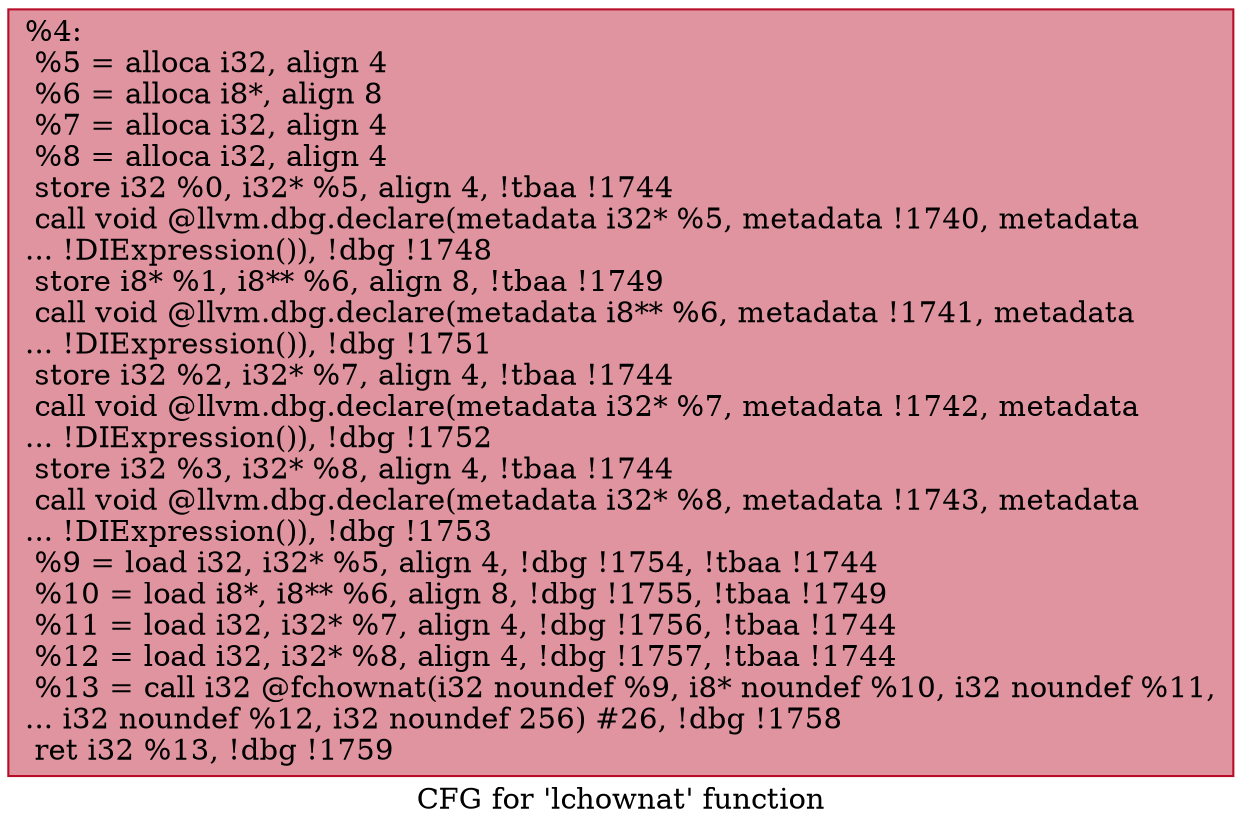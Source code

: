 digraph "CFG for 'lchownat' function" {
	label="CFG for 'lchownat' function";

	Node0x192c240 [shape=record,color="#b70d28ff", style=filled, fillcolor="#b70d2870",label="{%4:\l  %5 = alloca i32, align 4\l  %6 = alloca i8*, align 8\l  %7 = alloca i32, align 4\l  %8 = alloca i32, align 4\l  store i32 %0, i32* %5, align 4, !tbaa !1744\l  call void @llvm.dbg.declare(metadata i32* %5, metadata !1740, metadata\l... !DIExpression()), !dbg !1748\l  store i8* %1, i8** %6, align 8, !tbaa !1749\l  call void @llvm.dbg.declare(metadata i8** %6, metadata !1741, metadata\l... !DIExpression()), !dbg !1751\l  store i32 %2, i32* %7, align 4, !tbaa !1744\l  call void @llvm.dbg.declare(metadata i32* %7, metadata !1742, metadata\l... !DIExpression()), !dbg !1752\l  store i32 %3, i32* %8, align 4, !tbaa !1744\l  call void @llvm.dbg.declare(metadata i32* %8, metadata !1743, metadata\l... !DIExpression()), !dbg !1753\l  %9 = load i32, i32* %5, align 4, !dbg !1754, !tbaa !1744\l  %10 = load i8*, i8** %6, align 8, !dbg !1755, !tbaa !1749\l  %11 = load i32, i32* %7, align 4, !dbg !1756, !tbaa !1744\l  %12 = load i32, i32* %8, align 4, !dbg !1757, !tbaa !1744\l  %13 = call i32 @fchownat(i32 noundef %9, i8* noundef %10, i32 noundef %11,\l... i32 noundef %12, i32 noundef 256) #26, !dbg !1758\l  ret i32 %13, !dbg !1759\l}"];
}
